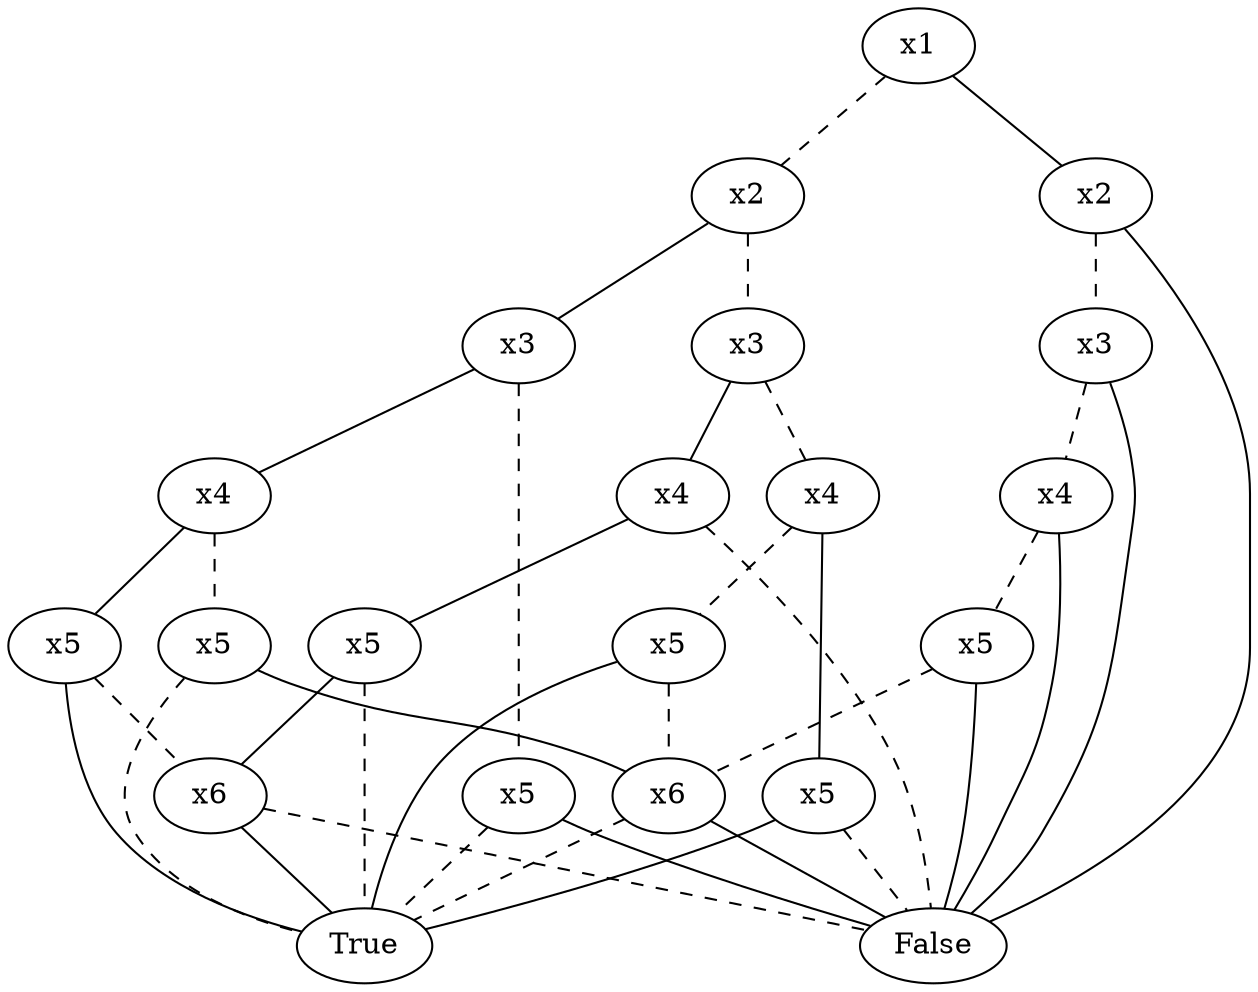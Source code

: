 graph compressed_bdd_tree_3 {
	140331402095248 [label=x1]
	140331402160832 [label=x2]
	140331402095248 -- 140331402160832 [style=dashed]
	140331402161024 [label=x3]
	140331402160832 -- 140331402161024 [style=dashed]
	140331402160736 [label=x4]
	140331402161024 -- 140331402160736 [style=dashed]
	140331402159392 [label=x5]
	140331402160736 -- 140331402159392 [style=dashed]
	140331402159584 [label=x6]
	140331402159392 -- 140331402159584 [style=dashed]
	140331402159296 [label=True]
	140331402159584 -- 140331402159296 [style=dashed]
	140331402158384 [label=False]
	140331402159584 -- 140331402158384
	140331402159392 -- 140331402159296
	140331402158768 [label=x5]
	140331402160736 -- 140331402158768
	140331402158768 -- 140331402158384 [style=dashed]
	140331402158768 -- 140331402159296
	140331402153888 [label=x4]
	140331402161024 -- 140331402153888
	140331402153888 -- 140331402158384 [style=dashed]
	140331402120496 [label=x5]
	140331402153888 -- 140331402120496
	140331402120496 -- 140331402159296 [style=dashed]
	140331402117712 [label=x6]
	140331402120496 -- 140331402117712
	140331402117712 -- 140331402158384 [style=dashed]
	140331402117712 -- 140331402159296
	140331402151872 [label=x3]
	140331402160832 -- 140331402151872
	140331402194224 [label=x5]
	140331402151872 -- 140331402194224 [style=dashed]
	140331402194224 -- 140331402159296 [style=dashed]
	140331402194224 -- 140331402158384
	140331402192880 [label=x4]
	140331402151872 -- 140331402192880
	140331402191680 [label=x5]
	140331402192880 -- 140331402191680 [style=dashed]
	140331402191680 -- 140331402159296 [style=dashed]
	140331402191680 -- 140331402159584
	140331376564064 [label=x5]
	140331402192880 -- 140331376564064
	140331376564064 -- 140331402117712 [style=dashed]
	140331376564064 -- 140331402159296
	140331402118096 [label=x2]
	140331402095248 -- 140331402118096
	140331376562768 [label=x3]
	140331402118096 -- 140331376562768 [style=dashed]
	140331376564976 [label=x4]
	140331376562768 -- 140331376564976 [style=dashed]
	140331376565168 [label=x5]
	140331376564976 -- 140331376565168 [style=dashed]
	140331376565168 -- 140331402159584 [style=dashed]
	140331376565168 -- 140331402158384
	140331376564976 -- 140331402158384
	140331376562768 -- 140331402158384
	140331402118096 -- 140331402158384
}
